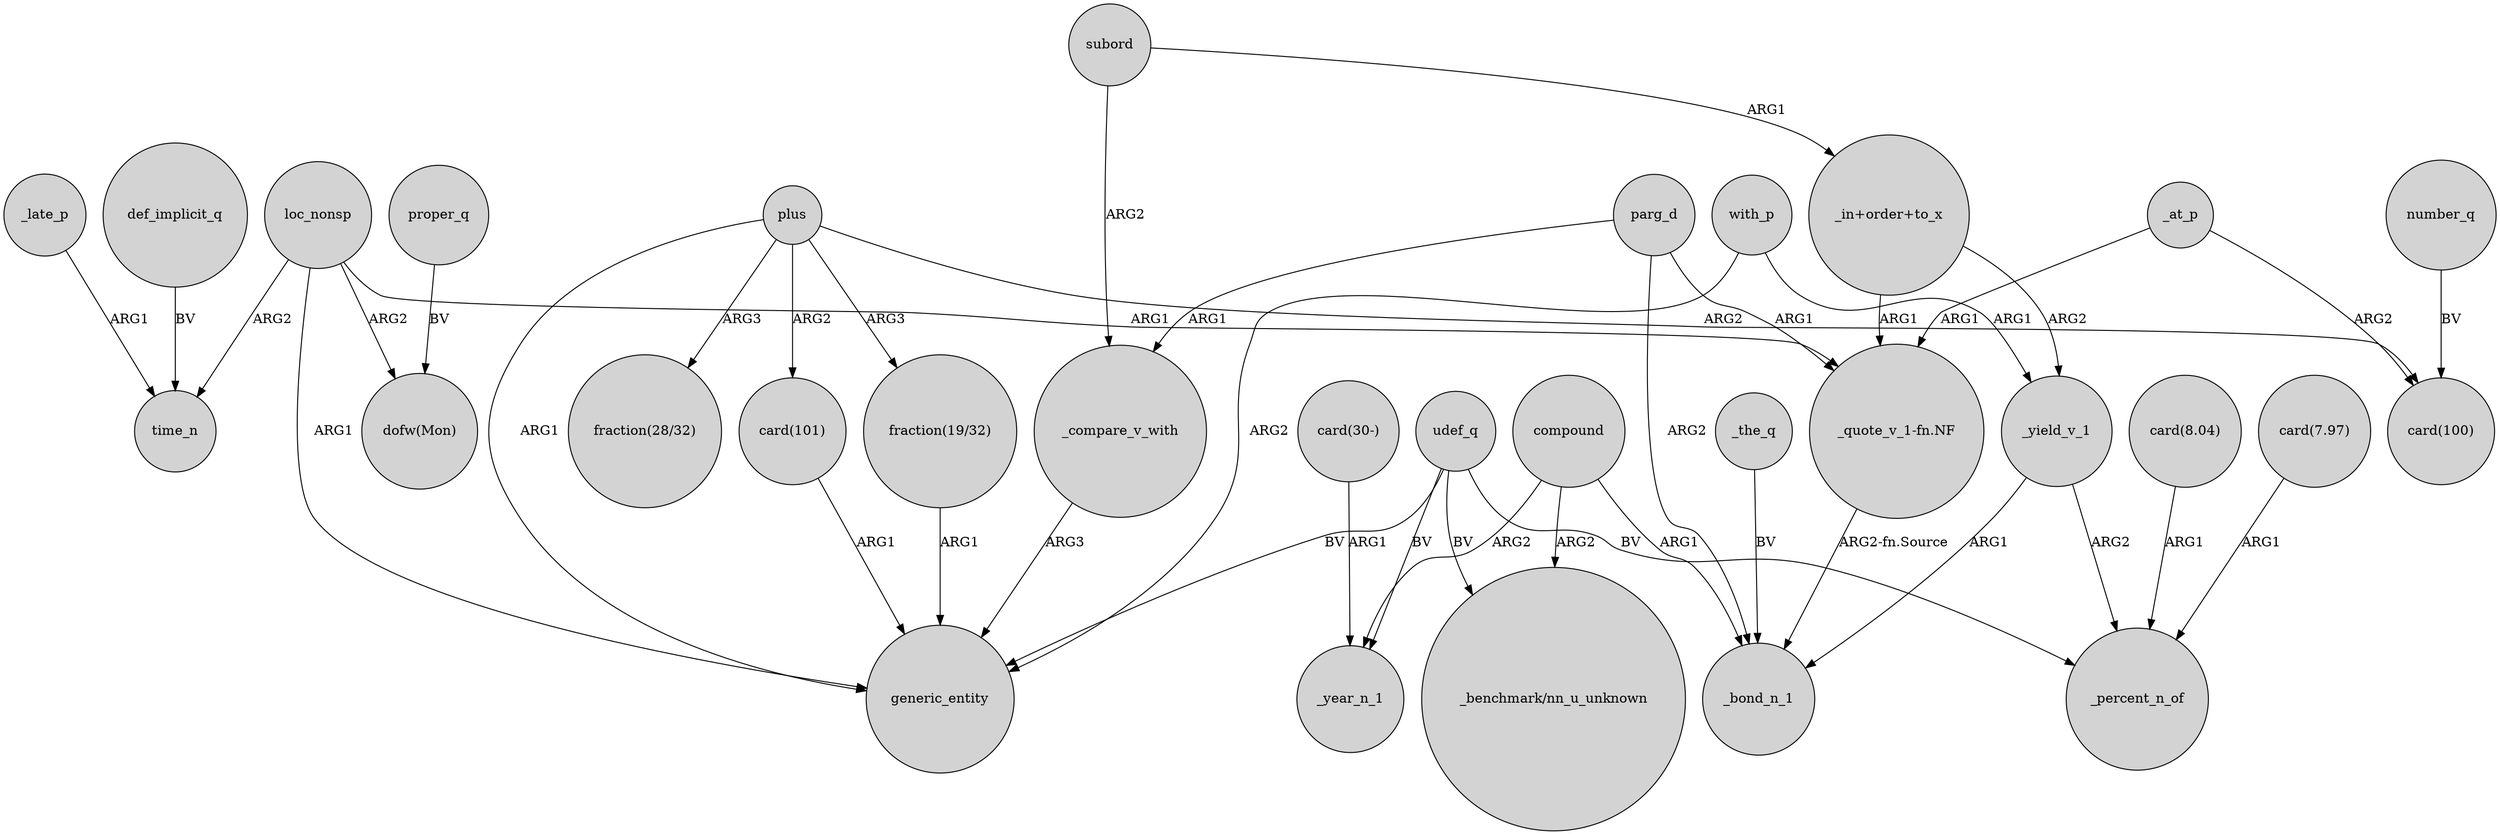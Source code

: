 digraph {
	node [shape=circle style=filled]
	_late_p -> time_n [label=ARG1]
	udef_q -> generic_entity [label=BV]
	subord -> "_in+order+to_x" [label=ARG1]
	"card(101)" -> generic_entity [label=ARG1]
	parg_d -> _bond_n_1 [label=ARG2]
	"_quote_v_1-fn.NF" -> _bond_n_1 [label="ARG2-fn.Source"]
	compound -> _bond_n_1 [label=ARG1]
	loc_nonsp -> generic_entity [label=ARG1]
	plus -> "card(100)" [label=ARG2]
	"card(30-)" -> _year_n_1 [label=ARG1]
	parg_d -> _compare_v_with [label=ARG1]
	loc_nonsp -> "_quote_v_1-fn.NF" [label=ARG1]
	_at_p -> "_quote_v_1-fn.NF" [label=ARG1]
	udef_q -> "_benchmark/nn_u_unknown" [label=BV]
	_yield_v_1 -> _bond_n_1 [label=ARG1]
	plus -> "fraction(28/32)" [label=ARG3]
	loc_nonsp -> time_n [label=ARG2]
	parg_d -> "_quote_v_1-fn.NF" [label=ARG1]
	"_in+order+to_x" -> "_quote_v_1-fn.NF" [label=ARG1]
	number_q -> "card(100)" [label=BV]
	"fraction(19/32)" -> generic_entity [label=ARG1]
	"_in+order+to_x" -> _yield_v_1 [label=ARG2]
	compound -> "_benchmark/nn_u_unknown" [label=ARG2]
	_the_q -> _bond_n_1 [label=BV]
	proper_q -> "dofw(Mon)" [label=BV]
	"card(8.04)" -> _percent_n_of [label=ARG1]
	plus -> "card(101)" [label=ARG2]
	"card(7.97)" -> _percent_n_of [label=ARG1]
	_yield_v_1 -> _percent_n_of [label=ARG2]
	with_p -> _yield_v_1 [label=ARG1]
	with_p -> generic_entity [label=ARG2]
	loc_nonsp -> "dofw(Mon)" [label=ARG2]
	subord -> _compare_v_with [label=ARG2]
	_compare_v_with -> generic_entity [label=ARG3]
	udef_q -> _year_n_1 [label=BV]
	udef_q -> _percent_n_of [label=BV]
	_at_p -> "card(100)" [label=ARG2]
	plus -> "fraction(19/32)" [label=ARG3]
	compound -> _year_n_1 [label=ARG2]
	def_implicit_q -> time_n [label=BV]
	plus -> generic_entity [label=ARG1]
}

